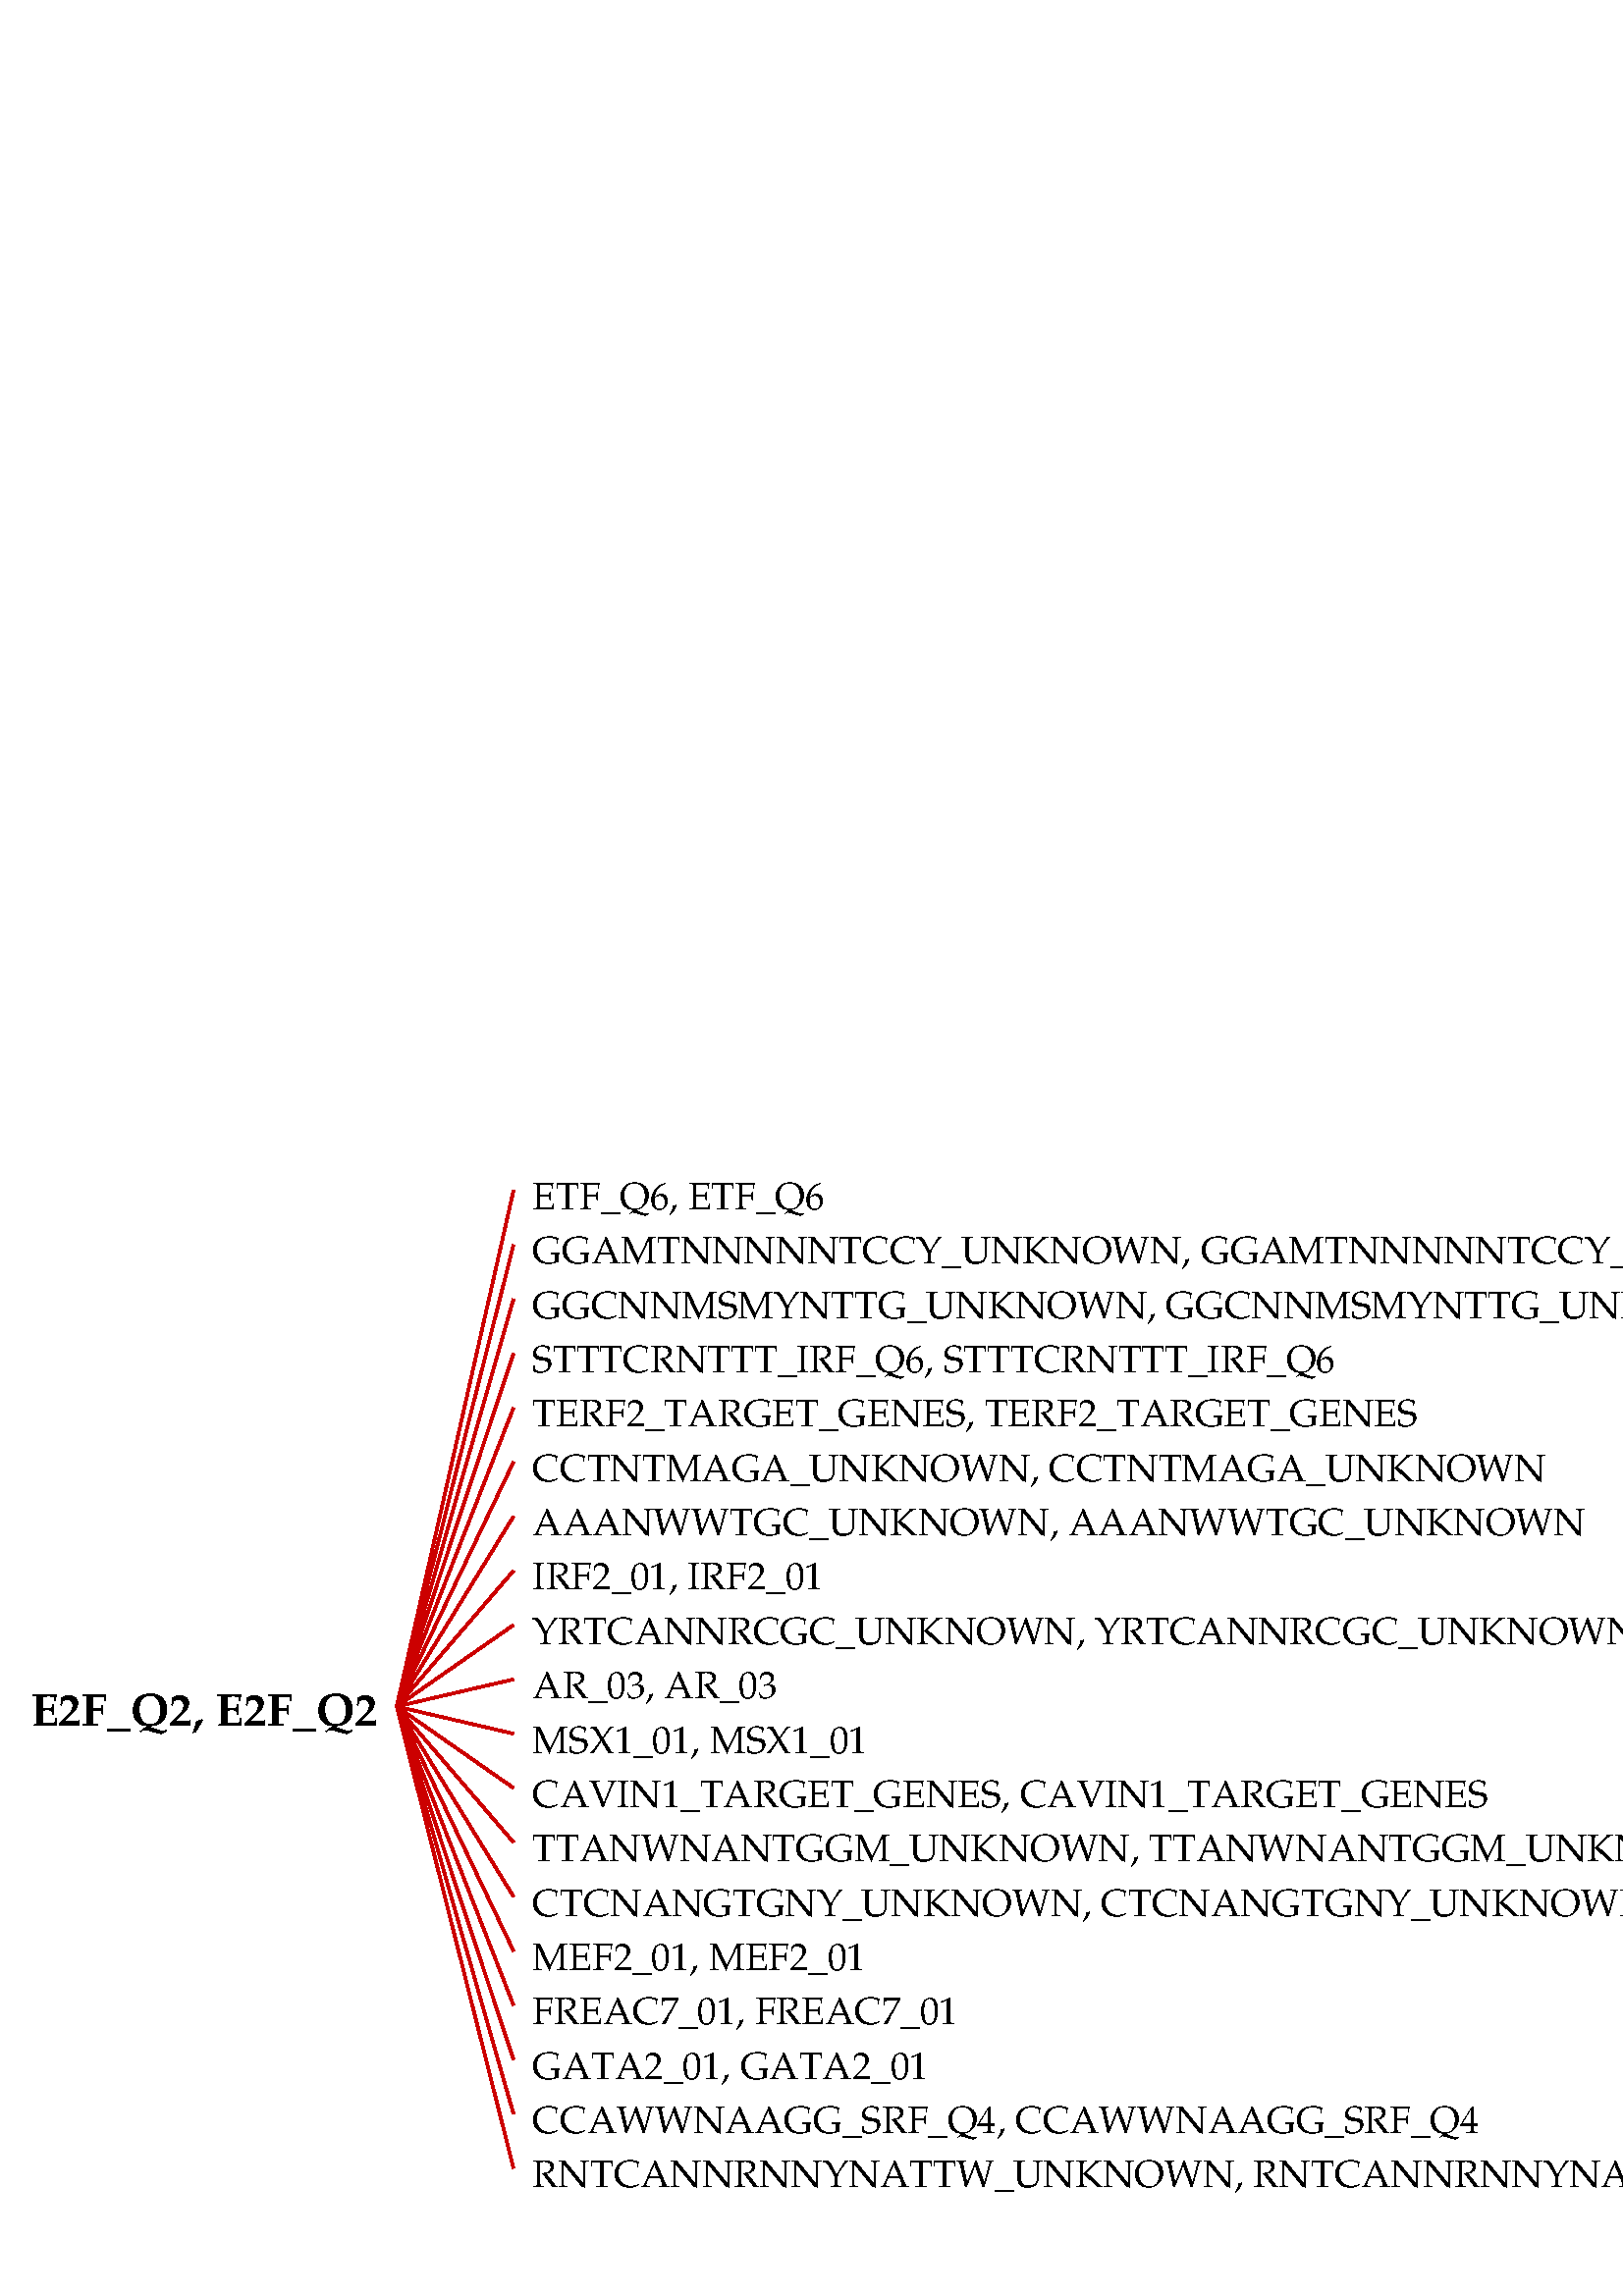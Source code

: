 %!PS-Adobe-3.0 EPSF-1.2
%%LanguageLevel: 1
%%Orientation: Portrait
%%BoundingBox: 0 0 610 418
%%EndComments
%%BeginProlog
/ll 1 def systemdict /languagelevel known {
/ll languagelevel def } if
%%BeginResource: PostScript::Simple
/ux {72 mul 72.27 div} def
/uy {72 mul 72.27 div} def
/u {72 mul 72.27 div} def
/STARTDIFFENC { mark } bind def
/ENDDIFFENC { 

% /NewEnc BaseEnc STARTDIFFENC number or glyphname ... ENDDIFFENC -
	counttomark 2 add -1 roll 256 array copy
	/TempEncode exch def
	
	% pointer for sequential encodings
	/EncodePointer 0 def
	{
		% Get the bottom object
		counttomark -1 roll
		% Is it a mark?
		dup type dup /marktype eq {
			% End of encoding
			pop pop exit
		} {
			/nametype eq {
			% Insert the name at EncodePointer 

			% and increment the pointer.
			TempEncode EncodePointer 3 -1 roll put
			/EncodePointer EncodePointer 1 add def
			} {
			% Set the EncodePointer to the number
			/EncodePointer exch def
			} ifelse
		} ifelse
	} loop	

	TempEncode def
} bind def

% Define ISO Latin1 encoding if it doesnt exist
/ISOLatin1Encoding where {
%	(ISOLatin1 exists!) =
	pop
} {
	(ISOLatin1 does not exist, creating...) =
	/ISOLatin1Encoding StandardEncoding STARTDIFFENC
		144 /dotlessi /grave /acute /circumflex /tilde 
		/macron /breve /dotaccent /dieresis /.notdef /ring 
		/cedilla /.notdef /hungarumlaut /ogonek /caron /space 
		/exclamdown /cent /sterling /currency /yen /brokenbar 
		/section /dieresis /copyright /ordfeminine 
		/guillemotleft /logicalnot /hyphen /registered 
		/macron /degree /plusminus /twosuperior 
		/threesuperior /acute /mu /paragraph /periodcentered 
		/cedilla /onesuperior /ordmasculine /guillemotright 
		/onequarter /onehalf /threequarters /questiondown 
		/Agrave /Aacute /Acircumflex /Atilde /Adieresis 
		/Aring /AE /Ccedilla /Egrave /Eacute /Ecircumflex 
		/Edieresis /Igrave /Iacute /Icircumflex /Idieresis 
		/Eth /Ntilde /Ograve /Oacute /Ocircumflex /Otilde 
		/Odieresis /multiply /Oslash /Ugrave /Uacute 
		/Ucircumflex /Udieresis /Yacute /Thorn /germandbls 
		/agrave /aacute /acircumflex /atilde /adieresis 
		/aring /ae /ccedilla /egrave /eacute /ecircumflex 
		/edieresis /igrave /iacute /icircumflex /idieresis 
		/eth /ntilde /ograve /oacute /ocircumflex /otilde 
		/odieresis /divide /oslash /ugrave /uacute 
		/ucircumflex /udieresis /yacute /thorn /ydieresis
	ENDDIFFENC
} ifelse

% Name: Re-encode Font
% Description: Creates a new font using the named encoding. 

/REENCODEFONT { % /Newfont NewEncoding /Oldfont
	findfont dup length 4 add dict
	begin
		{ % forall
			1 index /FID ne 
			2 index /UniqueID ne and
			2 index /XUID ne and
			{ def } { pop pop } ifelse
		} forall
		/Encoding exch def
		% defs for DPS
		/BitmapWidths false def
		/ExactSize 0 def
		/InBetweenSize 0 def
		/TransformedChar 0 def
		currentdict
	end
	definefont pop
} bind def

% Reencode the std fonts: 
/Courier-iso ISOLatin1Encoding /Courier REENCODEFONT
/Courier-Bold-iso ISOLatin1Encoding /Courier-Bold REENCODEFONT
/Courier-BoldOblique-iso ISOLatin1Encoding /Courier-BoldOblique REENCODEFONT
/Courier-Oblique-iso ISOLatin1Encoding /Courier-Oblique REENCODEFONT
/Helvetica-iso ISOLatin1Encoding /Helvetica REENCODEFONT
/Helvetica-Bold-iso ISOLatin1Encoding /Helvetica-Bold REENCODEFONT
/Helvetica-BoldOblique-iso ISOLatin1Encoding /Helvetica-BoldOblique REENCODEFONT
/Helvetica-Oblique-iso ISOLatin1Encoding /Helvetica-Oblique REENCODEFONT
/Times-Roman-iso ISOLatin1Encoding /Times-Roman REENCODEFONT
/Times-Bold-iso ISOLatin1Encoding /Times-Bold REENCODEFONT
/Times-BoldItalic-iso ISOLatin1Encoding /Times-BoldItalic REENCODEFONT
/Times-Italic-iso ISOLatin1Encoding /Times-Italic REENCODEFONT
/Symbol-iso ISOLatin1Encoding /Symbol REENCODEFONT
%%EndResource
%%EndProlog
1 u setlinewidth
0 0 0 setrgbcolor
/Garamond-bold findfont 17 scalefont setfont
newpath
139 ux 210 uy moveto
(E2F_Q2, E2F_Q2)   dup stringwidth pop neg 0 rmoveto show 
/Garamond findfont 14 scalefont setfont
0.8 0 0 setrgbcolor
newpath
146 ux 217 uy moveto
189 ux 407 uy lineto stroke
0 0 0 setrgbcolor
newpath
196 ux 400 uy moveto
(ETF_Q6, ETF_Q6)   show stroke 
0.8 0 0 setrgbcolor
newpath
146 ux 217 uy moveto
189 ux 387 uy lineto stroke
0 0 0 setrgbcolor
newpath
196 ux 380 uy moveto
(GGAMTNNNNNTCCY_UNKNOWN, GGAMTNNNNNTCCY_UNKNOWN)   show stroke 
0.8 0 0 setrgbcolor
newpath
146 ux 217 uy moveto
189 ux 367 uy lineto stroke
0 0 0 setrgbcolor
newpath
196 ux 360 uy moveto
(GGCNNMSMYNTTG_UNKNOWN, GGCNNMSMYNTTG_UNKNOWN)   show stroke 
0.8 0 0 setrgbcolor
newpath
146 ux 217 uy moveto
189 ux 347 uy lineto stroke
0 0 0 setrgbcolor
newpath
196 ux 340 uy moveto
(STTTCRNTTT_IRF_Q6, STTTCRNTTT_IRF_Q6)   show stroke 
0.8 0 0 setrgbcolor
newpath
146 ux 217 uy moveto
189 ux 327 uy lineto stroke
0 0 0 setrgbcolor
newpath
196 ux 320 uy moveto
(TERF2_TARGET_GENES, TERF2_TARGET_GENES)   show stroke 
0.8 0 0 setrgbcolor
newpath
146 ux 217 uy moveto
189 ux 307 uy lineto stroke
0 0 0 setrgbcolor
newpath
196 ux 300 uy moveto
(CCTNTMAGA_UNKNOWN, CCTNTMAGA_UNKNOWN)   show stroke 
0.8 0 0 setrgbcolor
newpath
146 ux 217 uy moveto
189 ux 287 uy lineto stroke
0 0 0 setrgbcolor
newpath
196 ux 280 uy moveto
(AAANWWTGC_UNKNOWN, AAANWWTGC_UNKNOWN)   show stroke 
0.8 0 0 setrgbcolor
newpath
146 ux 217 uy moveto
189 ux 267 uy lineto stroke
0 0 0 setrgbcolor
newpath
196 ux 260 uy moveto
(IRF2_01, IRF2_01)   show stroke 
0.8 0 0 setrgbcolor
newpath
146 ux 217 uy moveto
189 ux 247 uy lineto stroke
0 0 0 setrgbcolor
newpath
196 ux 240 uy moveto
(YRTCANNRCGC_UNKNOWN, YRTCANNRCGC_UNKNOWN)   show stroke 
0.8 0 0 setrgbcolor
newpath
146 ux 217 uy moveto
189 ux 227 uy lineto stroke
0 0 0 setrgbcolor
newpath
196 ux 220 uy moveto
(AR_03, AR_03)   show stroke 
0.8 0 0 setrgbcolor
newpath
146 ux 217 uy moveto
189 ux 207 uy lineto stroke
0 0 0 setrgbcolor
newpath
196 ux 200 uy moveto
(MSX1_01, MSX1_01)   show stroke 
0.8 0 0 setrgbcolor
newpath
146 ux 217 uy moveto
189 ux 187 uy lineto stroke
0 0 0 setrgbcolor
newpath
196 ux 180 uy moveto
(CAVIN1_TARGET_GENES, CAVIN1_TARGET_GENES)   show stroke 
0.8 0 0 setrgbcolor
newpath
146 ux 217 uy moveto
189 ux 167 uy lineto stroke
0 0 0 setrgbcolor
newpath
196 ux 160 uy moveto
(TTANWNANTGGM_UNKNOWN, TTANWNANTGGM_UNKNOWN)   show stroke 
0.8 0 0 setrgbcolor
newpath
146 ux 217 uy moveto
189 ux 147 uy lineto stroke
0 0 0 setrgbcolor
newpath
196 ux 140 uy moveto
(CTCNANGTGNY_UNKNOWN, CTCNANGTGNY_UNKNOWN)   show stroke 
0.8 0 0 setrgbcolor
newpath
146 ux 217 uy moveto
189 ux 127 uy lineto stroke
0 0 0 setrgbcolor
newpath
196 ux 120 uy moveto
(MEF2_01, MEF2_01)   show stroke 
0.8 0 0 setrgbcolor
newpath
146 ux 217 uy moveto
189 ux 107 uy lineto stroke
0 0 0 setrgbcolor
newpath
196 ux 100 uy moveto
(FREAC7_01, FREAC7_01)   show stroke 
0.8 0 0 setrgbcolor
newpath
146 ux 217 uy moveto
189 ux 87 uy lineto stroke
0 0 0 setrgbcolor
newpath
196 ux 80 uy moveto
(GATA2_01, GATA2_01)   show stroke 
0.8 0 0 setrgbcolor
newpath
146 ux 217 uy moveto
189 ux 67 uy lineto stroke
0 0 0 setrgbcolor
newpath
196 ux 60 uy moveto
(CCAWWNAAGG_SRF_Q4, CCAWWNAAGG_SRF_Q4)   show stroke 
0.8 0 0 setrgbcolor
newpath
146 ux 217 uy moveto
189 ux 47 uy lineto stroke
0 0 0 setrgbcolor
newpath
196 ux 40 uy moveto
(RNTCANNRNNYNATTW_UNKNOWN, RNTCANNRNNYNATTW_UNKNOWN)   show stroke 
%%EOF
